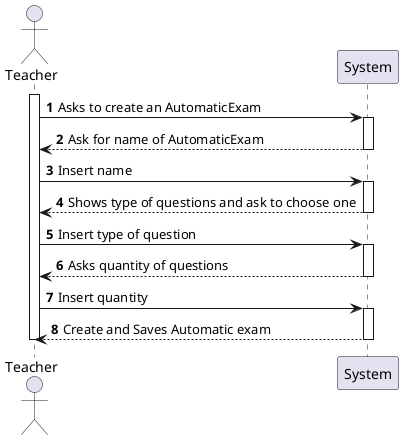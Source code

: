@startuml
autonumber

autoactivate on

actor Teacher
activate Teacher


Teacher -> System: Asks to create an AutomaticExam
System --> Teacher: Ask for name of AutomaticExam
Teacher -> System: Insert name
System --> Teacher: Shows type of questions and ask to choose one
Teacher -> System: Insert type of question
System --> Teacher: Asks quantity of questions
Teacher -> System: Insert quantity

System --> Teacher: Create and Saves Automatic exam


deactivate Teacher

@enduml